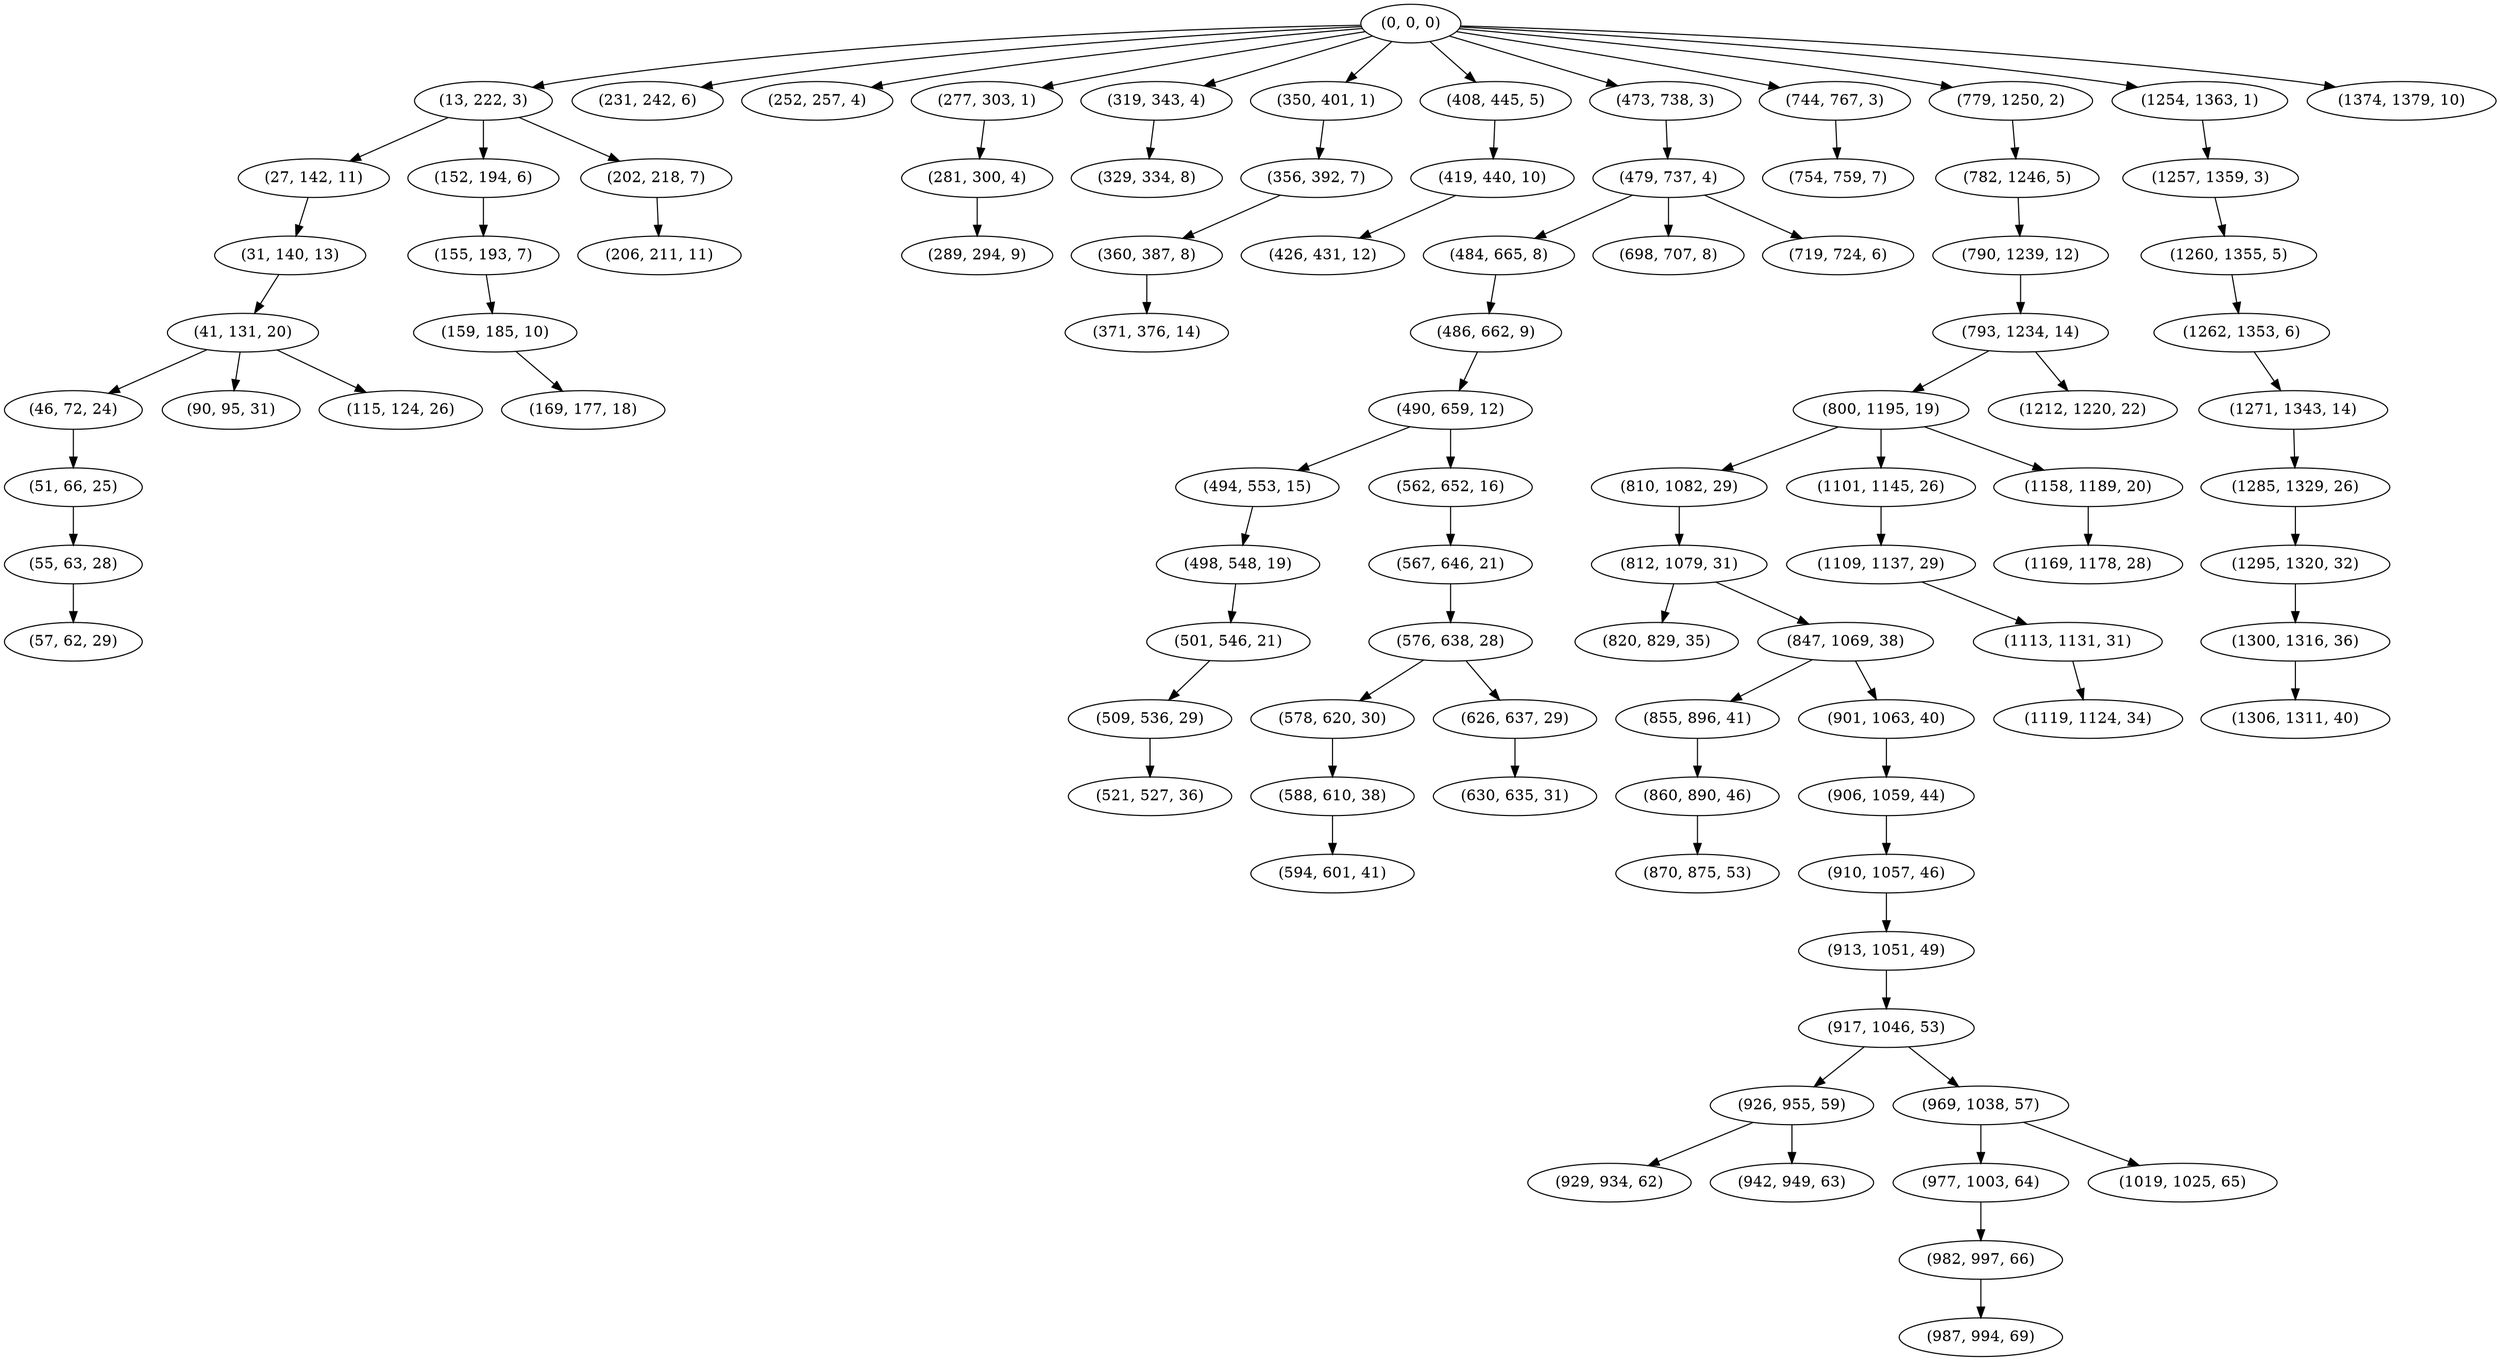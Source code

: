 digraph tree {
    "(0, 0, 0)";
    "(13, 222, 3)";
    "(27, 142, 11)";
    "(31, 140, 13)";
    "(41, 131, 20)";
    "(46, 72, 24)";
    "(51, 66, 25)";
    "(55, 63, 28)";
    "(57, 62, 29)";
    "(90, 95, 31)";
    "(115, 124, 26)";
    "(152, 194, 6)";
    "(155, 193, 7)";
    "(159, 185, 10)";
    "(169, 177, 18)";
    "(202, 218, 7)";
    "(206, 211, 11)";
    "(231, 242, 6)";
    "(252, 257, 4)";
    "(277, 303, 1)";
    "(281, 300, 4)";
    "(289, 294, 9)";
    "(319, 343, 4)";
    "(329, 334, 8)";
    "(350, 401, 1)";
    "(356, 392, 7)";
    "(360, 387, 8)";
    "(371, 376, 14)";
    "(408, 445, 5)";
    "(419, 440, 10)";
    "(426, 431, 12)";
    "(473, 738, 3)";
    "(479, 737, 4)";
    "(484, 665, 8)";
    "(486, 662, 9)";
    "(490, 659, 12)";
    "(494, 553, 15)";
    "(498, 548, 19)";
    "(501, 546, 21)";
    "(509, 536, 29)";
    "(521, 527, 36)";
    "(562, 652, 16)";
    "(567, 646, 21)";
    "(576, 638, 28)";
    "(578, 620, 30)";
    "(588, 610, 38)";
    "(594, 601, 41)";
    "(626, 637, 29)";
    "(630, 635, 31)";
    "(698, 707, 8)";
    "(719, 724, 6)";
    "(744, 767, 3)";
    "(754, 759, 7)";
    "(779, 1250, 2)";
    "(782, 1246, 5)";
    "(790, 1239, 12)";
    "(793, 1234, 14)";
    "(800, 1195, 19)";
    "(810, 1082, 29)";
    "(812, 1079, 31)";
    "(820, 829, 35)";
    "(847, 1069, 38)";
    "(855, 896, 41)";
    "(860, 890, 46)";
    "(870, 875, 53)";
    "(901, 1063, 40)";
    "(906, 1059, 44)";
    "(910, 1057, 46)";
    "(913, 1051, 49)";
    "(917, 1046, 53)";
    "(926, 955, 59)";
    "(929, 934, 62)";
    "(942, 949, 63)";
    "(969, 1038, 57)";
    "(977, 1003, 64)";
    "(982, 997, 66)";
    "(987, 994, 69)";
    "(1019, 1025, 65)";
    "(1101, 1145, 26)";
    "(1109, 1137, 29)";
    "(1113, 1131, 31)";
    "(1119, 1124, 34)";
    "(1158, 1189, 20)";
    "(1169, 1178, 28)";
    "(1212, 1220, 22)";
    "(1254, 1363, 1)";
    "(1257, 1359, 3)";
    "(1260, 1355, 5)";
    "(1262, 1353, 6)";
    "(1271, 1343, 14)";
    "(1285, 1329, 26)";
    "(1295, 1320, 32)";
    "(1300, 1316, 36)";
    "(1306, 1311, 40)";
    "(1374, 1379, 10)";
    "(0, 0, 0)" -> "(13, 222, 3)";
    "(0, 0, 0)" -> "(231, 242, 6)";
    "(0, 0, 0)" -> "(252, 257, 4)";
    "(0, 0, 0)" -> "(277, 303, 1)";
    "(0, 0, 0)" -> "(319, 343, 4)";
    "(0, 0, 0)" -> "(350, 401, 1)";
    "(0, 0, 0)" -> "(408, 445, 5)";
    "(0, 0, 0)" -> "(473, 738, 3)";
    "(0, 0, 0)" -> "(744, 767, 3)";
    "(0, 0, 0)" -> "(779, 1250, 2)";
    "(0, 0, 0)" -> "(1254, 1363, 1)";
    "(0, 0, 0)" -> "(1374, 1379, 10)";
    "(13, 222, 3)" -> "(27, 142, 11)";
    "(13, 222, 3)" -> "(152, 194, 6)";
    "(13, 222, 3)" -> "(202, 218, 7)";
    "(27, 142, 11)" -> "(31, 140, 13)";
    "(31, 140, 13)" -> "(41, 131, 20)";
    "(41, 131, 20)" -> "(46, 72, 24)";
    "(41, 131, 20)" -> "(90, 95, 31)";
    "(41, 131, 20)" -> "(115, 124, 26)";
    "(46, 72, 24)" -> "(51, 66, 25)";
    "(51, 66, 25)" -> "(55, 63, 28)";
    "(55, 63, 28)" -> "(57, 62, 29)";
    "(152, 194, 6)" -> "(155, 193, 7)";
    "(155, 193, 7)" -> "(159, 185, 10)";
    "(159, 185, 10)" -> "(169, 177, 18)";
    "(202, 218, 7)" -> "(206, 211, 11)";
    "(277, 303, 1)" -> "(281, 300, 4)";
    "(281, 300, 4)" -> "(289, 294, 9)";
    "(319, 343, 4)" -> "(329, 334, 8)";
    "(350, 401, 1)" -> "(356, 392, 7)";
    "(356, 392, 7)" -> "(360, 387, 8)";
    "(360, 387, 8)" -> "(371, 376, 14)";
    "(408, 445, 5)" -> "(419, 440, 10)";
    "(419, 440, 10)" -> "(426, 431, 12)";
    "(473, 738, 3)" -> "(479, 737, 4)";
    "(479, 737, 4)" -> "(484, 665, 8)";
    "(479, 737, 4)" -> "(698, 707, 8)";
    "(479, 737, 4)" -> "(719, 724, 6)";
    "(484, 665, 8)" -> "(486, 662, 9)";
    "(486, 662, 9)" -> "(490, 659, 12)";
    "(490, 659, 12)" -> "(494, 553, 15)";
    "(490, 659, 12)" -> "(562, 652, 16)";
    "(494, 553, 15)" -> "(498, 548, 19)";
    "(498, 548, 19)" -> "(501, 546, 21)";
    "(501, 546, 21)" -> "(509, 536, 29)";
    "(509, 536, 29)" -> "(521, 527, 36)";
    "(562, 652, 16)" -> "(567, 646, 21)";
    "(567, 646, 21)" -> "(576, 638, 28)";
    "(576, 638, 28)" -> "(578, 620, 30)";
    "(576, 638, 28)" -> "(626, 637, 29)";
    "(578, 620, 30)" -> "(588, 610, 38)";
    "(588, 610, 38)" -> "(594, 601, 41)";
    "(626, 637, 29)" -> "(630, 635, 31)";
    "(744, 767, 3)" -> "(754, 759, 7)";
    "(779, 1250, 2)" -> "(782, 1246, 5)";
    "(782, 1246, 5)" -> "(790, 1239, 12)";
    "(790, 1239, 12)" -> "(793, 1234, 14)";
    "(793, 1234, 14)" -> "(800, 1195, 19)";
    "(793, 1234, 14)" -> "(1212, 1220, 22)";
    "(800, 1195, 19)" -> "(810, 1082, 29)";
    "(800, 1195, 19)" -> "(1101, 1145, 26)";
    "(800, 1195, 19)" -> "(1158, 1189, 20)";
    "(810, 1082, 29)" -> "(812, 1079, 31)";
    "(812, 1079, 31)" -> "(820, 829, 35)";
    "(812, 1079, 31)" -> "(847, 1069, 38)";
    "(847, 1069, 38)" -> "(855, 896, 41)";
    "(847, 1069, 38)" -> "(901, 1063, 40)";
    "(855, 896, 41)" -> "(860, 890, 46)";
    "(860, 890, 46)" -> "(870, 875, 53)";
    "(901, 1063, 40)" -> "(906, 1059, 44)";
    "(906, 1059, 44)" -> "(910, 1057, 46)";
    "(910, 1057, 46)" -> "(913, 1051, 49)";
    "(913, 1051, 49)" -> "(917, 1046, 53)";
    "(917, 1046, 53)" -> "(926, 955, 59)";
    "(917, 1046, 53)" -> "(969, 1038, 57)";
    "(926, 955, 59)" -> "(929, 934, 62)";
    "(926, 955, 59)" -> "(942, 949, 63)";
    "(969, 1038, 57)" -> "(977, 1003, 64)";
    "(969, 1038, 57)" -> "(1019, 1025, 65)";
    "(977, 1003, 64)" -> "(982, 997, 66)";
    "(982, 997, 66)" -> "(987, 994, 69)";
    "(1101, 1145, 26)" -> "(1109, 1137, 29)";
    "(1109, 1137, 29)" -> "(1113, 1131, 31)";
    "(1113, 1131, 31)" -> "(1119, 1124, 34)";
    "(1158, 1189, 20)" -> "(1169, 1178, 28)";
    "(1254, 1363, 1)" -> "(1257, 1359, 3)";
    "(1257, 1359, 3)" -> "(1260, 1355, 5)";
    "(1260, 1355, 5)" -> "(1262, 1353, 6)";
    "(1262, 1353, 6)" -> "(1271, 1343, 14)";
    "(1271, 1343, 14)" -> "(1285, 1329, 26)";
    "(1285, 1329, 26)" -> "(1295, 1320, 32)";
    "(1295, 1320, 32)" -> "(1300, 1316, 36)";
    "(1300, 1316, 36)" -> "(1306, 1311, 40)";
}
